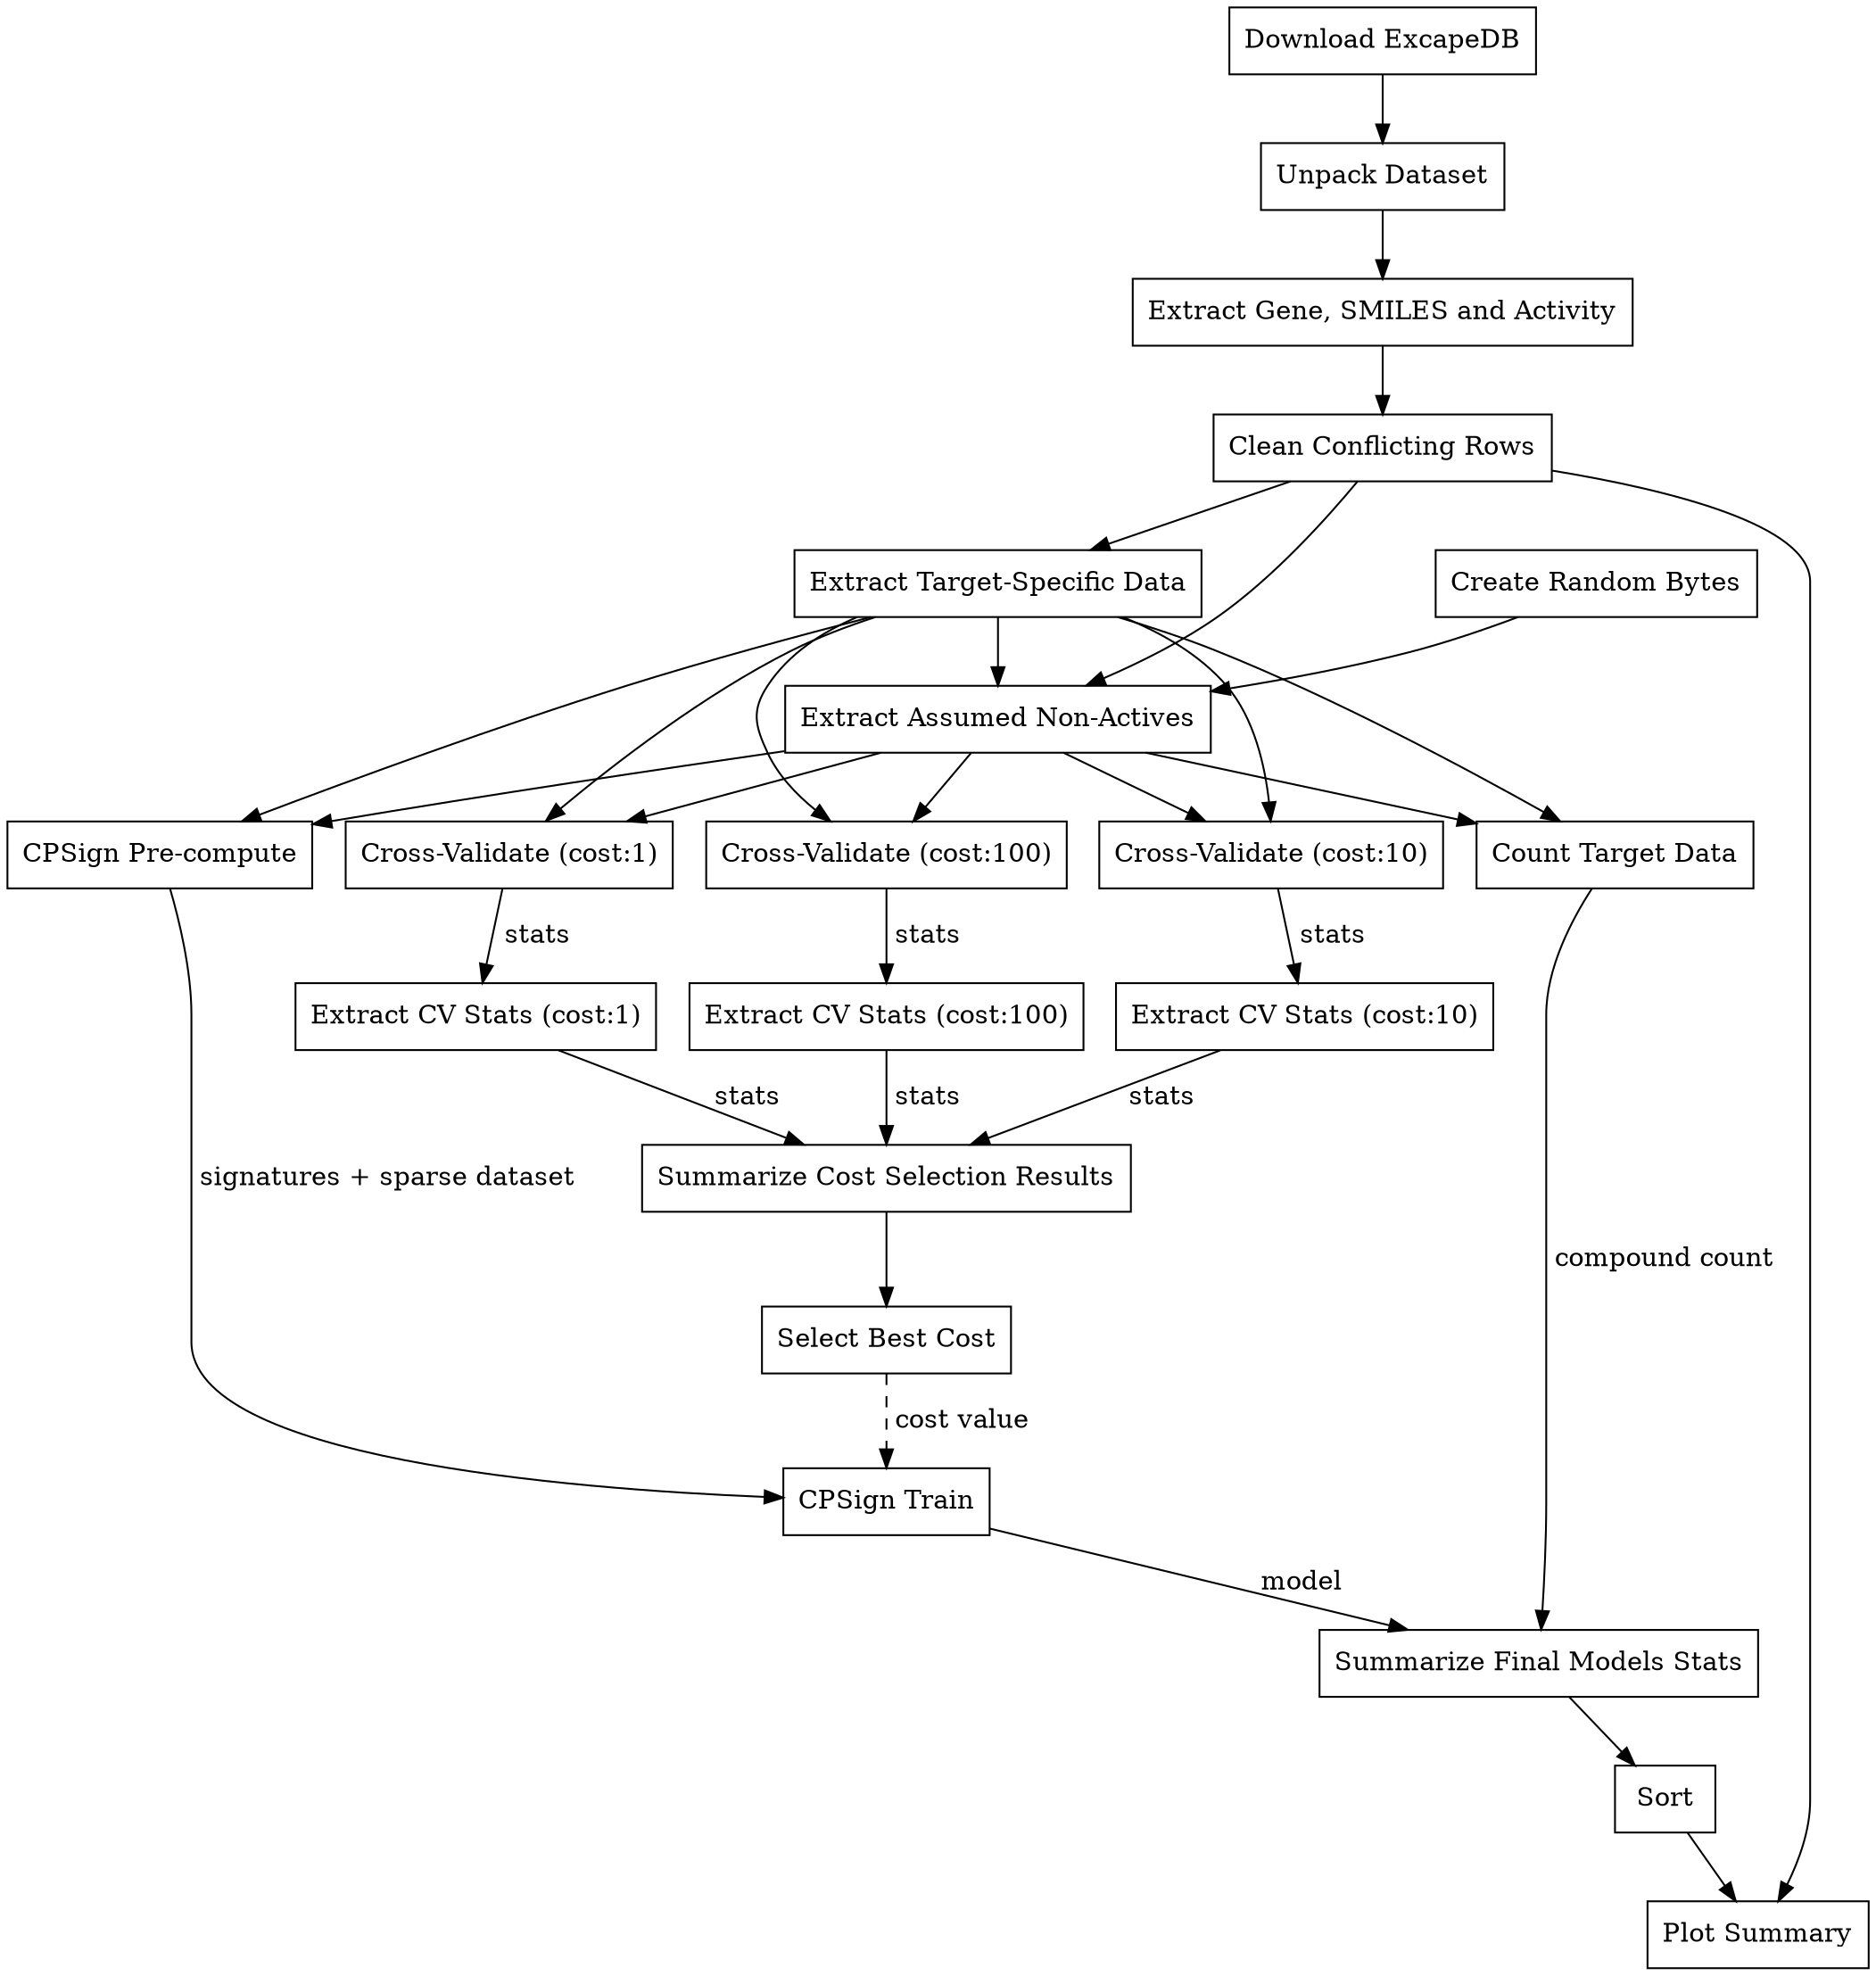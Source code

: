 digraph train_models {
  "Extract Assumed Non-Actives"[shape=box];
  "CPSign Pre-compute"[shape=box];
  "Cross-Validate (cost:1)"[shape=box];
  "Cross-Validate (cost:10)"[shape=box];
  "Cross-Validate (cost:100)"[shape=box];
  "Extract CV Stats (cost:100)"[shape=box];
  "Extract CV Stats (cost:1)"[shape=box];
  "Extract CV Stats (cost:10)"[shape=box];
  "Create Random Bytes"[shape=box];
  "Summarize Cost Selection Results"[shape=box];
  "Summarize Final Models Stats"[shape=box];
  "Extract Target-Specific Data"[shape=box];
  "Count Target Data"[shape=box];
  "Plot Summary"[shape=box];
  "Unpack Dataset"[shape=box];
  "Clean Conflicting Rows"[shape=box];
  "Extract Gene, SMILES and Activity"[shape=box];
  "Select Best Cost"[shape=box];
  "CPSign Train"[shape=box];
  "Sort"[shape=box];
  "Download ExcapeDB"[shape=box];
  "Extract Assumed Non-Actives" -> "Count Target Data";
  "Extract Assumed Non-Actives" -> "CPSign Pre-compute";
  "Extract Assumed Non-Actives" -> "Cross-Validate (cost:1)";
  "Extract Assumed Non-Actives" -> "Cross-Validate (cost:10)";
  "Extract Assumed Non-Actives" -> "Cross-Validate (cost:100)";
  "CPSign Pre-compute" -> "CPSign Train" [label=" signatures + sparse dataset"];
  "Extract CV Stats (cost:1)" -> "Summarize Cost Selection Results" [label=" stats"];
  "Extract CV Stats (cost:100)" -> "Summarize Cost Selection Results" [label=" stats"];
  "Extract CV Stats (cost:10)" -> "Summarize Cost Selection Results" [label=" stats"];
  "Cross-Validate (cost:1)" -> "Extract CV Stats (cost:1)" [label=" stats"];
  "Cross-Validate (cost:100)" -> "Extract CV Stats (cost:100)" [label=" stats"];
  "Cross-Validate (cost:10)" -> "Extract CV Stats (cost:10)" [label=" stats"];
  "Count Target Data" -> "Summarize Final Models Stats" [label=" compound count"];
  "Create Random Bytes" -> "Extract Assumed Non-Actives";
  "Summarize Cost Selection Results" -> "Select Best Cost";
  "Summarize Final Models Stats" -> "Sort";
  "Extract Target-Specific Data" -> "Cross-Validate (cost:1)";
  "Extract Target-Specific Data" -> "Cross-Validate (cost:10)";
  "Extract Target-Specific Data" -> "Cross-Validate (cost:100)";
  "Extract Target-Specific Data" -> "Count Target Data";
  "Extract Target-Specific Data" -> "Extract Assumed Non-Actives";
  "Extract Target-Specific Data" -> "CPSign Pre-compute";
  "Unpack Dataset" -> "Extract Gene, SMILES and Activity";
  "Clean Conflicting Rows" -> "Plot Summary";
  "Clean Conflicting Rows" -> "Extract Target-Specific Data";
  "Clean Conflicting Rows" -> "Extract Assumed Non-Actives";
  "Extract Gene, SMILES and Activity" -> "Clean Conflicting Rows";
  "Select Best Cost" -> "CPSign Train" [style="dashed", label=" cost value"];
  "CPSign Train" -> "Summarize Final Models Stats" [label=" model"];
  "Sort" -> "Plot Summary";
  "Download ExcapeDB" -> "Unpack Dataset";
}
